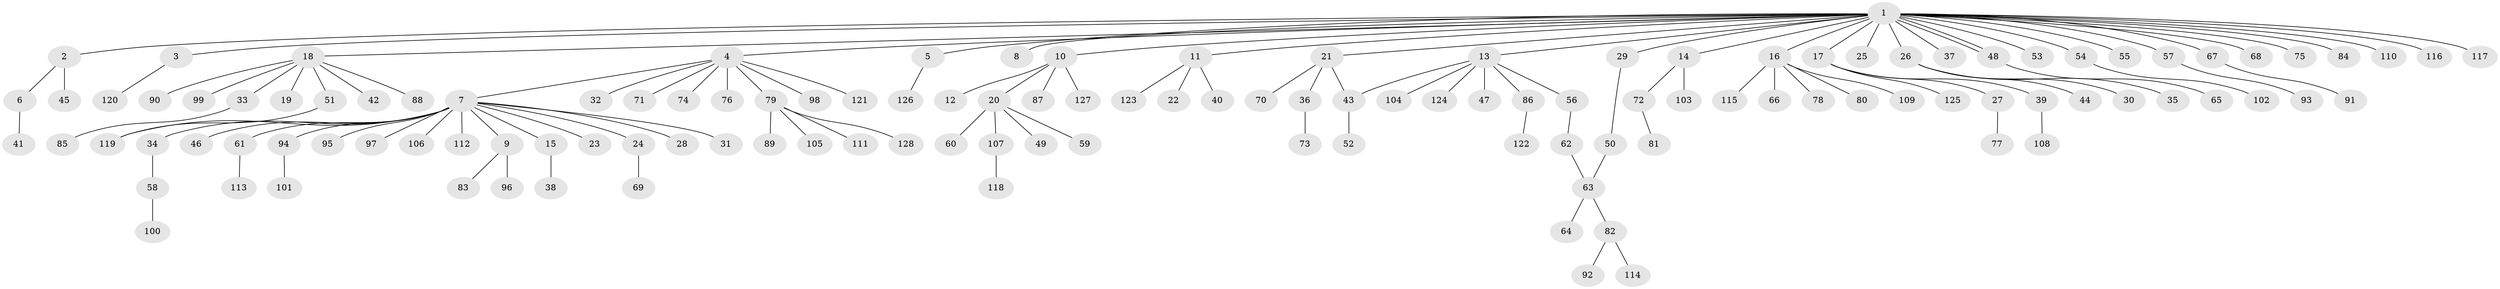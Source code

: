 // coarse degree distribution, {18: 0.015625, 2: 0.1875, 1: 0.625, 8: 0.015625, 7: 0.03125, 4: 0.03125, 5: 0.015625, 3: 0.078125}
// Generated by graph-tools (version 1.1) at 2025/50/03/04/25 22:50:31]
// undirected, 128 vertices, 131 edges
graph export_dot {
  node [color=gray90,style=filled];
  1;
  2;
  3;
  4;
  5;
  6;
  7;
  8;
  9;
  10;
  11;
  12;
  13;
  14;
  15;
  16;
  17;
  18;
  19;
  20;
  21;
  22;
  23;
  24;
  25;
  26;
  27;
  28;
  29;
  30;
  31;
  32;
  33;
  34;
  35;
  36;
  37;
  38;
  39;
  40;
  41;
  42;
  43;
  44;
  45;
  46;
  47;
  48;
  49;
  50;
  51;
  52;
  53;
  54;
  55;
  56;
  57;
  58;
  59;
  60;
  61;
  62;
  63;
  64;
  65;
  66;
  67;
  68;
  69;
  70;
  71;
  72;
  73;
  74;
  75;
  76;
  77;
  78;
  79;
  80;
  81;
  82;
  83;
  84;
  85;
  86;
  87;
  88;
  89;
  90;
  91;
  92;
  93;
  94;
  95;
  96;
  97;
  98;
  99;
  100;
  101;
  102;
  103;
  104;
  105;
  106;
  107;
  108;
  109;
  110;
  111;
  112;
  113;
  114;
  115;
  116;
  117;
  118;
  119;
  120;
  121;
  122;
  123;
  124;
  125;
  126;
  127;
  128;
  1 -- 2;
  1 -- 3;
  1 -- 4;
  1 -- 5;
  1 -- 8;
  1 -- 10;
  1 -- 11;
  1 -- 13;
  1 -- 14;
  1 -- 16;
  1 -- 17;
  1 -- 18;
  1 -- 21;
  1 -- 25;
  1 -- 26;
  1 -- 29;
  1 -- 37;
  1 -- 48;
  1 -- 48;
  1 -- 53;
  1 -- 54;
  1 -- 55;
  1 -- 57;
  1 -- 67;
  1 -- 68;
  1 -- 75;
  1 -- 84;
  1 -- 110;
  1 -- 116;
  1 -- 117;
  2 -- 6;
  2 -- 45;
  3 -- 120;
  4 -- 7;
  4 -- 32;
  4 -- 71;
  4 -- 74;
  4 -- 76;
  4 -- 79;
  4 -- 98;
  4 -- 121;
  5 -- 126;
  6 -- 41;
  7 -- 9;
  7 -- 15;
  7 -- 23;
  7 -- 24;
  7 -- 28;
  7 -- 31;
  7 -- 34;
  7 -- 46;
  7 -- 61;
  7 -- 94;
  7 -- 95;
  7 -- 97;
  7 -- 106;
  7 -- 112;
  7 -- 119;
  9 -- 83;
  9 -- 96;
  10 -- 12;
  10 -- 20;
  10 -- 87;
  10 -- 127;
  11 -- 22;
  11 -- 40;
  11 -- 123;
  13 -- 43;
  13 -- 47;
  13 -- 56;
  13 -- 86;
  13 -- 104;
  13 -- 124;
  14 -- 72;
  14 -- 103;
  15 -- 38;
  16 -- 66;
  16 -- 78;
  16 -- 80;
  16 -- 109;
  16 -- 115;
  17 -- 27;
  17 -- 39;
  17 -- 125;
  18 -- 19;
  18 -- 33;
  18 -- 42;
  18 -- 51;
  18 -- 88;
  18 -- 90;
  18 -- 99;
  20 -- 49;
  20 -- 59;
  20 -- 60;
  20 -- 107;
  21 -- 36;
  21 -- 43;
  21 -- 70;
  24 -- 69;
  26 -- 30;
  26 -- 35;
  26 -- 44;
  27 -- 77;
  29 -- 50;
  33 -- 85;
  34 -- 58;
  36 -- 73;
  39 -- 108;
  43 -- 52;
  48 -- 65;
  50 -- 63;
  51 -- 119;
  54 -- 102;
  56 -- 62;
  57 -- 93;
  58 -- 100;
  61 -- 113;
  62 -- 63;
  63 -- 64;
  63 -- 82;
  67 -- 91;
  72 -- 81;
  79 -- 89;
  79 -- 105;
  79 -- 111;
  79 -- 128;
  82 -- 92;
  82 -- 114;
  86 -- 122;
  94 -- 101;
  107 -- 118;
}
